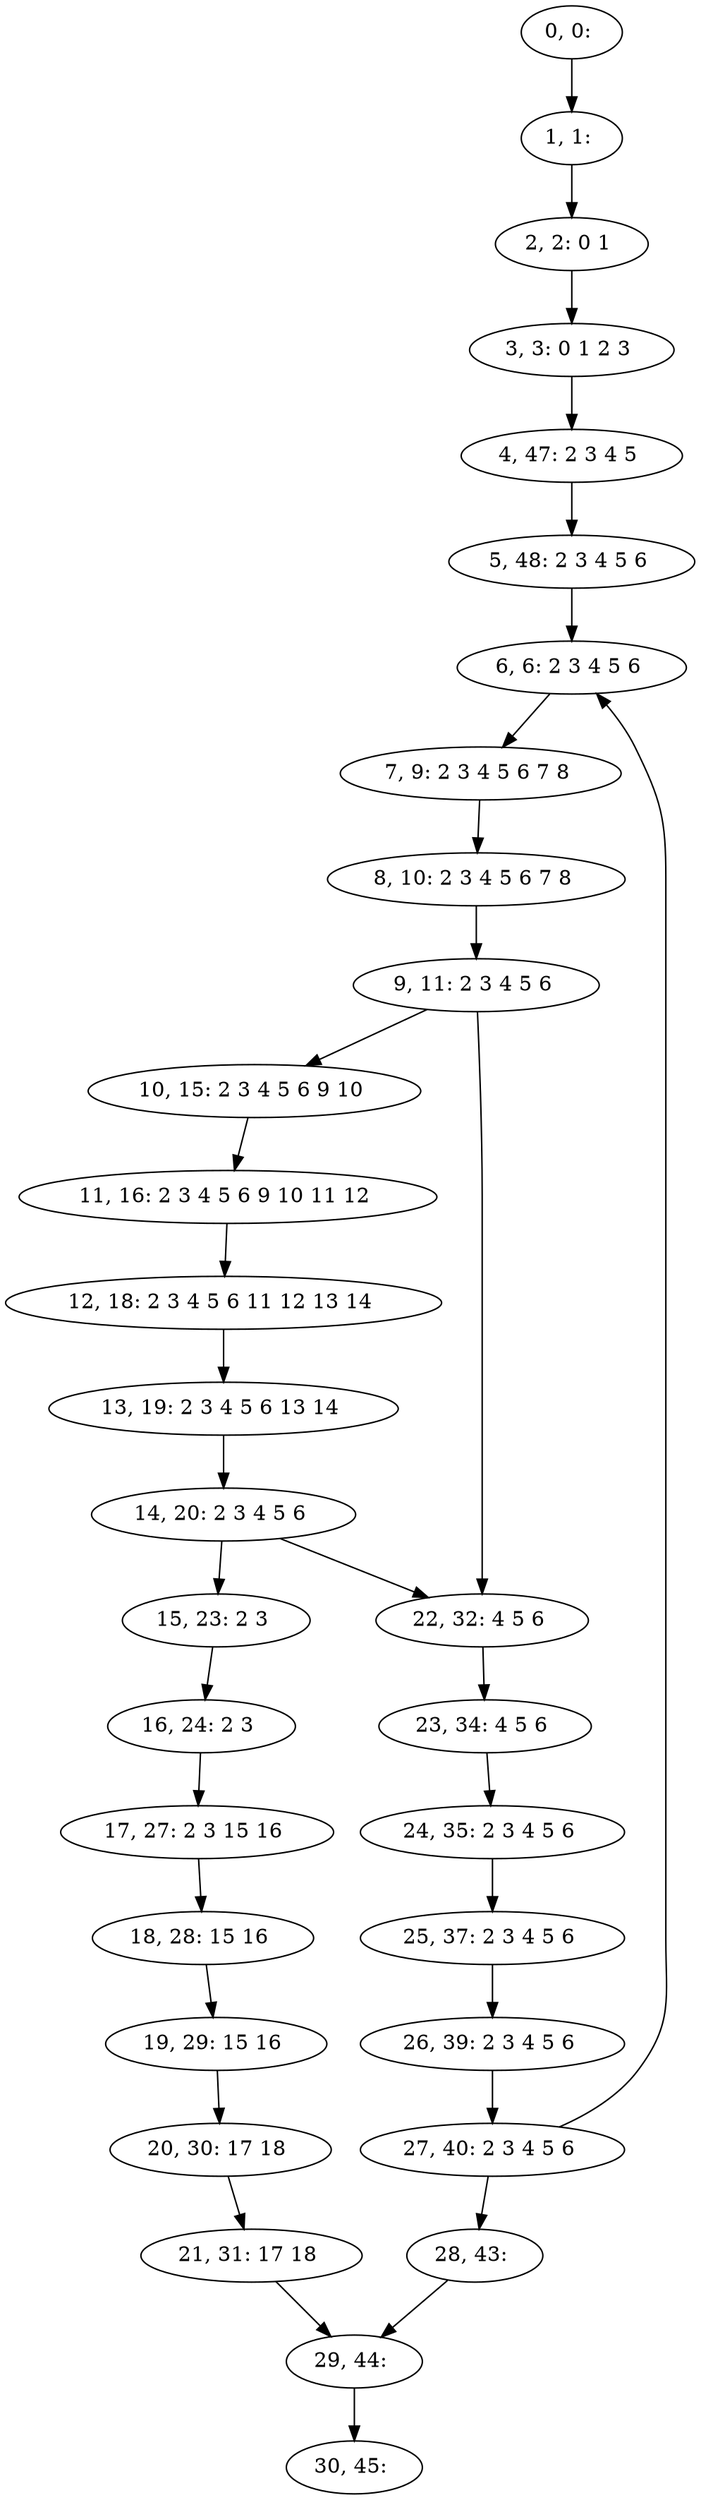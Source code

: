 digraph G {
0[label="0, 0: "];
1[label="1, 1: "];
2[label="2, 2: 0 1 "];
3[label="3, 3: 0 1 2 3 "];
4[label="4, 47: 2 3 4 5 "];
5[label="5, 48: 2 3 4 5 6 "];
6[label="6, 6: 2 3 4 5 6 "];
7[label="7, 9: 2 3 4 5 6 7 8 "];
8[label="8, 10: 2 3 4 5 6 7 8 "];
9[label="9, 11: 2 3 4 5 6 "];
10[label="10, 15: 2 3 4 5 6 9 10 "];
11[label="11, 16: 2 3 4 5 6 9 10 11 12 "];
12[label="12, 18: 2 3 4 5 6 11 12 13 14 "];
13[label="13, 19: 2 3 4 5 6 13 14 "];
14[label="14, 20: 2 3 4 5 6 "];
15[label="15, 23: 2 3 "];
16[label="16, 24: 2 3 "];
17[label="17, 27: 2 3 15 16 "];
18[label="18, 28: 15 16 "];
19[label="19, 29: 15 16 "];
20[label="20, 30: 17 18 "];
21[label="21, 31: 17 18 "];
22[label="22, 32: 4 5 6 "];
23[label="23, 34: 4 5 6 "];
24[label="24, 35: 2 3 4 5 6 "];
25[label="25, 37: 2 3 4 5 6 "];
26[label="26, 39: 2 3 4 5 6 "];
27[label="27, 40: 2 3 4 5 6 "];
28[label="28, 43: "];
29[label="29, 44: "];
30[label="30, 45: "];
0->1 ;
1->2 ;
2->3 ;
3->4 ;
4->5 ;
5->6 ;
6->7 ;
7->8 ;
8->9 ;
9->10 ;
9->22 ;
10->11 ;
11->12 ;
12->13 ;
13->14 ;
14->15 ;
14->22 ;
15->16 ;
16->17 ;
17->18 ;
18->19 ;
19->20 ;
20->21 ;
21->29 ;
22->23 ;
23->24 ;
24->25 ;
25->26 ;
26->27 ;
27->28 ;
27->6 ;
28->29 ;
29->30 ;
}

